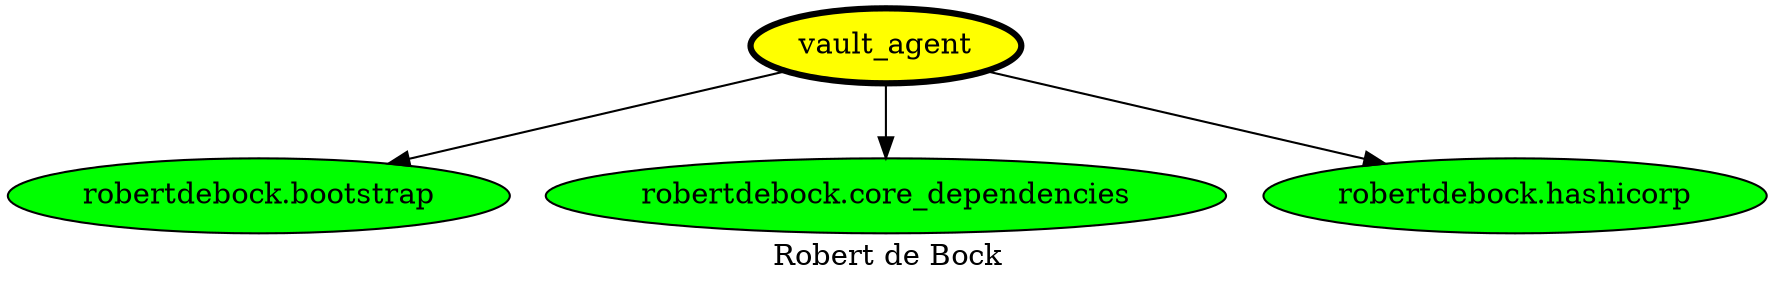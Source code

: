 digraph PhiloDilemma {
  label = "Robert de Bock" ;
  overlap=false
  {
    "vault_agent" [fillcolor=yellow style=filled penwidth=3]
    "robertdebock.bootstrap" [fillcolor=green style=filled]
    "robertdebock.core_dependencies" [fillcolor=green style=filled]
    "robertdebock.hashicorp" [fillcolor=green style=filled]
  }
  "vault_agent" -> "robertdebock.bootstrap"
  "vault_agent" -> "robertdebock.core_dependencies"
  "vault_agent" -> "robertdebock.hashicorp"
}

